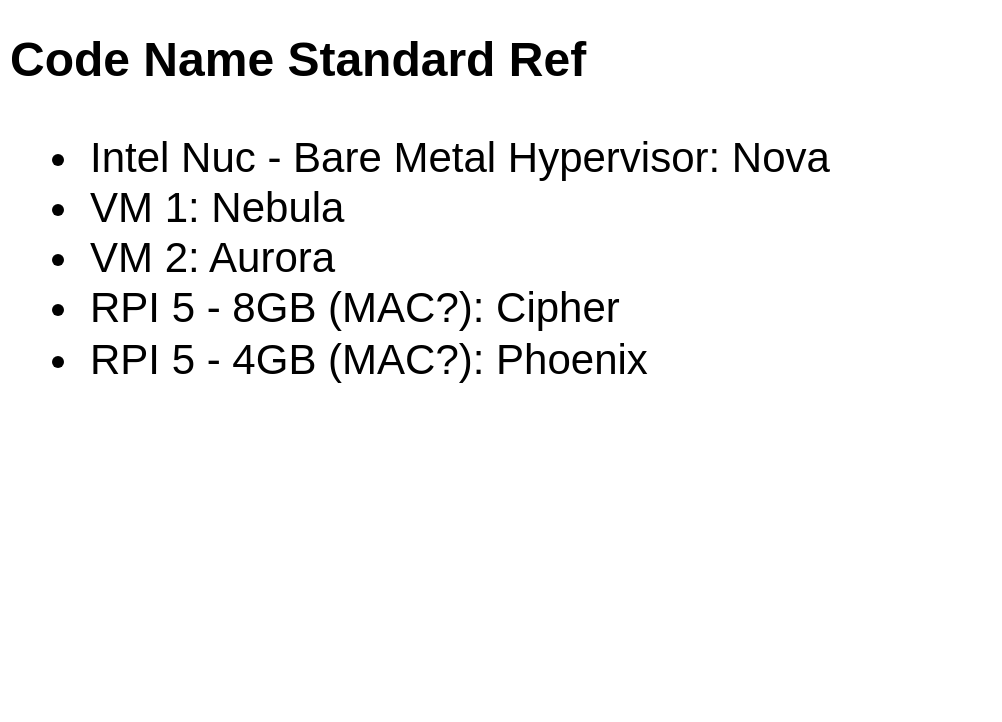 <mxfile version="22.1.18" type="device" pages="2">
  <diagram id="C5oOuqK4uCejyhNqq42W" name="Naming Standard">
    <mxGraphModel dx="1434" dy="854" grid="1" gridSize="10" guides="1" tooltips="1" connect="1" arrows="1" fold="1" page="1" pageScale="1" pageWidth="850" pageHeight="1100" math="0" shadow="0">
      <root>
        <mxCell id="0" />
        <mxCell id="1" parent="0" />
        <mxCell id="P65dTQwfyc4noZKhJvpg-2" value="&lt;h1&gt;Code Name Standard Ref&lt;/h1&gt;&lt;p&gt;&lt;/p&gt;&lt;ul style=&quot;font-size: 21px;&quot;&gt;&lt;li&gt;Intel Nuc - Bare Metal Hypervisor: Nova&lt;/li&gt;&lt;li&gt;VM 1: Nebula&lt;/li&gt;&lt;li&gt;VM 2: Aurora&lt;/li&gt;&lt;li&gt;RPI 5 - 8GB (MAC?): Cipher&lt;/li&gt;&lt;li&gt;RPI 5 - 4GB (MAC?): Phoenix&lt;/li&gt;&lt;/ul&gt;&lt;p&gt;&lt;/p&gt;" style="text;html=1;strokeColor=none;fillColor=none;spacing=5;spacingTop=-20;whiteSpace=wrap;overflow=hidden;rounded=0;" vertex="1" parent="1">
          <mxGeometry x="50" y="40" width="500" height="350" as="geometry" />
        </mxCell>
      </root>
    </mxGraphModel>
  </diagram>
  <diagram name="Network Setup" id="y5MB4PG8_KQpzrVjRbdm">
    <mxGraphModel dx="1434" dy="854" grid="1" gridSize="10" guides="1" tooltips="1" connect="1" arrows="1" fold="1" page="1" pageScale="1" pageWidth="850" pageHeight="1100" math="0" shadow="0">
      <root>
        <mxCell id="0" />
        <mxCell id="1" parent="0" />
        <mxCell id="F0W9S0jO7jZfU5PaMhUE-3" value="" style="rounded=0;whiteSpace=wrap;html=1;" vertex="1" parent="1">
          <mxGeometry x="20" y="525" width="760" height="170" as="geometry" />
        </mxCell>
        <mxCell id="F0W9S0jO7jZfU5PaMhUE-1" value="" style="rounded=0;whiteSpace=wrap;html=1;" vertex="1" parent="1">
          <mxGeometry x="20" y="340" width="760" height="170" as="geometry" />
        </mxCell>
        <mxCell id="V8Oin1zptPc2NcK_wDoO-1" value="&lt;h1&gt;Nova Server&lt;/h1&gt;&lt;div style=&quot;font-size: 18px;&quot;&gt;&lt;font style=&quot;font-size: 18px;&quot;&gt;Static IP:&amp;nbsp; 10.0.0.176&lt;/font&gt;&lt;/div&gt;&lt;div style=&quot;font-size: 18px;&quot;&gt;&lt;font style=&quot;font-size: 18px;&quot;&gt;MAC: 71:9B&lt;/font&gt;&lt;/div&gt;&lt;div&gt;&lt;br&gt;&lt;/div&gt;" style="text;html=1;strokeColor=none;fillColor=none;spacing=5;spacingTop=-20;whiteSpace=wrap;overflow=hidden;rounded=0;" vertex="1" parent="1">
          <mxGeometry x="40" y="370" width="190" height="120" as="geometry" />
        </mxCell>
        <mxCell id="cSavmD5kuD603t4nYaTZ-1" value="&lt;h1&gt;Nebula Server&lt;/h1&gt;&lt;div style=&quot;font-size: 18px;&quot;&gt;&lt;font style=&quot;font-size: 18px;&quot;&gt;Static IP:&amp;nbsp; 10.0.0.177&lt;/font&gt;&lt;/div&gt;&lt;div style=&quot;font-size: 18px;&quot;&gt;&lt;font style=&quot;font-size: 18px;&quot;&gt;MAC:&amp;nbsp;&lt;/font&gt;&lt;/div&gt;&lt;div&gt;&lt;br&gt;&lt;/div&gt;" style="text;html=1;strokeColor=none;fillColor=none;spacing=5;spacingTop=-20;whiteSpace=wrap;overflow=hidden;rounded=0;" vertex="1" parent="1">
          <mxGeometry x="280" y="370" width="190" height="120" as="geometry" />
        </mxCell>
        <mxCell id="cSavmD5kuD603t4nYaTZ-2" value="&lt;h1&gt;Aurora Server&lt;/h1&gt;&lt;div style=&quot;font-size: 18px;&quot;&gt;&lt;font style=&quot;font-size: 18px;&quot;&gt;Static IP:&amp;nbsp; 10.0.0.178&lt;/font&gt;&lt;/div&gt;&lt;div style=&quot;font-size: 18px;&quot;&gt;&lt;font style=&quot;font-size: 18px;&quot;&gt;MAC:&lt;/font&gt;&lt;/div&gt;" style="text;html=1;strokeColor=none;fillColor=none;spacing=5;spacingTop=-20;whiteSpace=wrap;overflow=hidden;rounded=0;" vertex="1" parent="1">
          <mxGeometry x="520" y="370" width="190" height="120" as="geometry" />
        </mxCell>
        <mxCell id="E7k7vrJ1UfaNUGe9Ev70-1" value="&lt;h1&gt;Cypher Server&lt;/h1&gt;&lt;div style=&quot;font-size: 18px;&quot;&gt;&lt;font style=&quot;font-size: 18px;&quot;&gt;Static IP:&amp;nbsp; 10.0.0.179&lt;/font&gt;&lt;/div&gt;&lt;div style=&quot;font-size: 18px;&quot;&gt;&lt;font style=&quot;font-size: 18px;&quot;&gt;MAC:&lt;/font&gt;&lt;/div&gt;&lt;div&gt;&lt;br&gt;&lt;/div&gt;" style="text;html=1;strokeColor=none;fillColor=none;spacing=5;spacingTop=-20;whiteSpace=wrap;overflow=hidden;rounded=0;" vertex="1" parent="1">
          <mxGeometry x="40" y="550" width="190" height="120" as="geometry" />
        </mxCell>
        <mxCell id="E7k7vrJ1UfaNUGe9Ev70-2" value="&lt;h1&gt;Phoenix Server&lt;/h1&gt;&lt;div style=&quot;font-size: 18px;&quot;&gt;&lt;font style=&quot;font-size: 18px;&quot;&gt;Static IP:&amp;nbsp; 10.0.0.180&lt;/font&gt;&lt;/div&gt;&lt;div style=&quot;font-size: 18px;&quot;&gt;&lt;font style=&quot;font-size: 18px;&quot;&gt;MAC:&lt;/font&gt;&lt;/div&gt;&lt;div&gt;&lt;br&gt;&lt;/div&gt;" style="text;html=1;strokeColor=none;fillColor=none;spacing=5;spacingTop=-20;whiteSpace=wrap;overflow=hidden;rounded=0;" vertex="1" parent="1">
          <mxGeometry x="280" y="550" width="190" height="120" as="geometry" />
        </mxCell>
        <mxCell id="E7k7vrJ1UfaNUGe9Ev70-4" value="&lt;h1&gt;&lt;span style=&quot;background-color: initial;&quot;&gt;LAN Details&amp;nbsp;&lt;/span&gt;&lt;/h1&gt;&lt;h1&gt;&lt;span style=&quot;font-size: 18px; font-weight: 400;&quot;&gt;Gateway: 10.0.0.1&lt;/span&gt;&lt;/h1&gt;&lt;div&gt;&lt;span style=&quot;font-size: 18px; font-weight: 400;&quot;&gt;Subnet Mask: 255.255.255.0&lt;/span&gt;&lt;/div&gt;&lt;div&gt;&lt;br&gt;&lt;/div&gt;&lt;div&gt;&lt;span style=&quot;font-size: 18px;&quot;&gt;DHCP Range: 10.0.0.2 - 10.0.0.253&lt;/span&gt;&lt;/div&gt;&lt;div&gt;&lt;span style=&quot;font-size: 18px;&quot;&gt;&lt;br&gt;&lt;/span&gt;&lt;/div&gt;&lt;div&gt;&lt;span style=&quot;font-size: 18px;&quot;&gt;DHCP Lease: 2 Days&lt;/span&gt;&lt;/div&gt;" style="text;html=1;strokeColor=none;fillColor=none;spacing=5;spacingTop=-20;whiteSpace=wrap;overflow=hidden;rounded=0;" vertex="1" parent="1">
          <mxGeometry x="50" y="40" width="470" height="220" as="geometry" />
        </mxCell>
        <mxCell id="F0W9S0jO7jZfU5PaMhUE-2" value="VMs" style="text;html=1;strokeColor=none;fillColor=none;align=center;verticalAlign=middle;whiteSpace=wrap;rounded=0;" vertex="1" parent="1">
          <mxGeometry x="20" y="340" width="60" height="30" as="geometry" />
        </mxCell>
        <mxCell id="F0W9S0jO7jZfU5PaMhUE-4" value="RPi 5" style="text;html=1;strokeColor=none;fillColor=none;align=center;verticalAlign=middle;whiteSpace=wrap;rounded=0;" vertex="1" parent="1">
          <mxGeometry x="20" y="525" width="60" height="30" as="geometry" />
        </mxCell>
      </root>
    </mxGraphModel>
  </diagram>
</mxfile>
